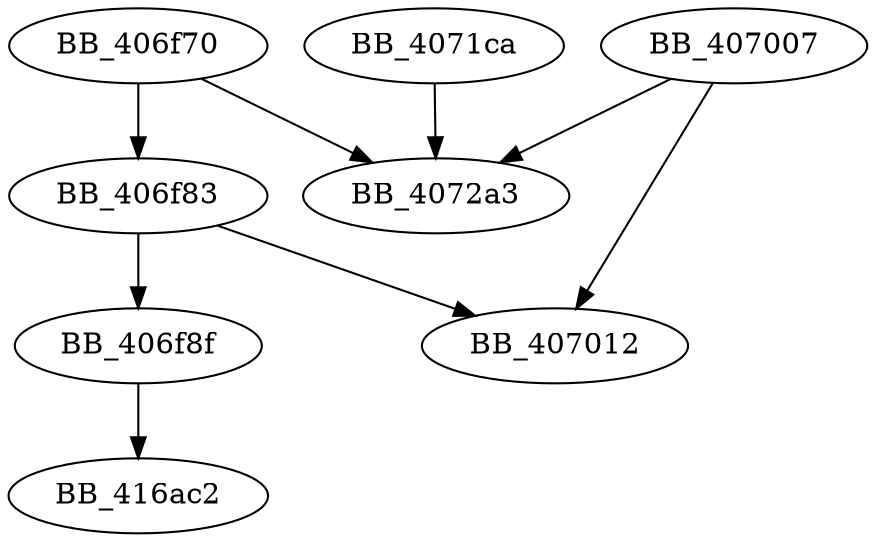 DiGraph sub_406F70{
BB_406f70->BB_406f83
BB_406f70->BB_4072a3
BB_406f83->BB_406f8f
BB_406f83->BB_407012
BB_406f8f->BB_416ac2
BB_407007->BB_407012
BB_407007->BB_4072a3
BB_4071ca->BB_4072a3
}
